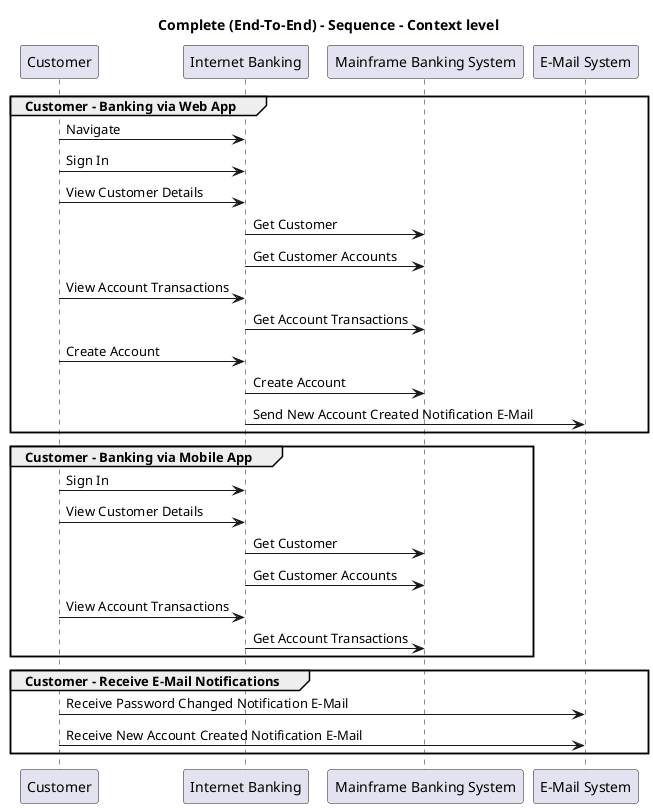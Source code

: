 @startuml

title Complete (End-To-End) - Sequence - Context level

participant "Customer" as BigBankPlc.Actors.Customer
participant "Internet Banking" as BigBankPlc.SoftwareSystems.InternetBanking
participant "Mainframe Banking System" as BigBankPlc.SoftwareSystems.MainframeBankingSystem
participant "E-Mail System" as BigBankPlc.SoftwareSystems.EMailSystem

group Customer - Banking via Web App
BigBankPlc.Actors.Customer -> BigBankPlc.SoftwareSystems.InternetBanking : Navigate
BigBankPlc.Actors.Customer -> BigBankPlc.SoftwareSystems.InternetBanking : Sign In
BigBankPlc.Actors.Customer -> BigBankPlc.SoftwareSystems.InternetBanking : View Customer Details
BigBankPlc.SoftwareSystems.InternetBanking -> BigBankPlc.SoftwareSystems.MainframeBankingSystem : Get Customer
BigBankPlc.SoftwareSystems.InternetBanking -> BigBankPlc.SoftwareSystems.MainframeBankingSystem : Get Customer Accounts
BigBankPlc.Actors.Customer -> BigBankPlc.SoftwareSystems.InternetBanking : View Account Transactions
BigBankPlc.SoftwareSystems.InternetBanking -> BigBankPlc.SoftwareSystems.MainframeBankingSystem : Get Account Transactions
BigBankPlc.Actors.Customer -> BigBankPlc.SoftwareSystems.InternetBanking : Create Account
BigBankPlc.SoftwareSystems.InternetBanking -> BigBankPlc.SoftwareSystems.MainframeBankingSystem : Create Account
BigBankPlc.SoftwareSystems.InternetBanking -> BigBankPlc.SoftwareSystems.EMailSystem : Send New Account Created Notification E-Mail
end
group Customer - Banking via Mobile App
BigBankPlc.Actors.Customer -> BigBankPlc.SoftwareSystems.InternetBanking : Sign In
BigBankPlc.Actors.Customer -> BigBankPlc.SoftwareSystems.InternetBanking : View Customer Details
BigBankPlc.SoftwareSystems.InternetBanking -> BigBankPlc.SoftwareSystems.MainframeBankingSystem : Get Customer
BigBankPlc.SoftwareSystems.InternetBanking -> BigBankPlc.SoftwareSystems.MainframeBankingSystem : Get Customer Accounts
BigBankPlc.Actors.Customer -> BigBankPlc.SoftwareSystems.InternetBanking : View Account Transactions
BigBankPlc.SoftwareSystems.InternetBanking -> BigBankPlc.SoftwareSystems.MainframeBankingSystem : Get Account Transactions
end
group Customer - Receive E-Mail Notifications
BigBankPlc.Actors.Customer -> BigBankPlc.SoftwareSystems.EMailSystem : Receive Password Changed Notification E-Mail
BigBankPlc.Actors.Customer -> BigBankPlc.SoftwareSystems.EMailSystem : Receive New Account Created Notification E-Mail
end


@enduml
